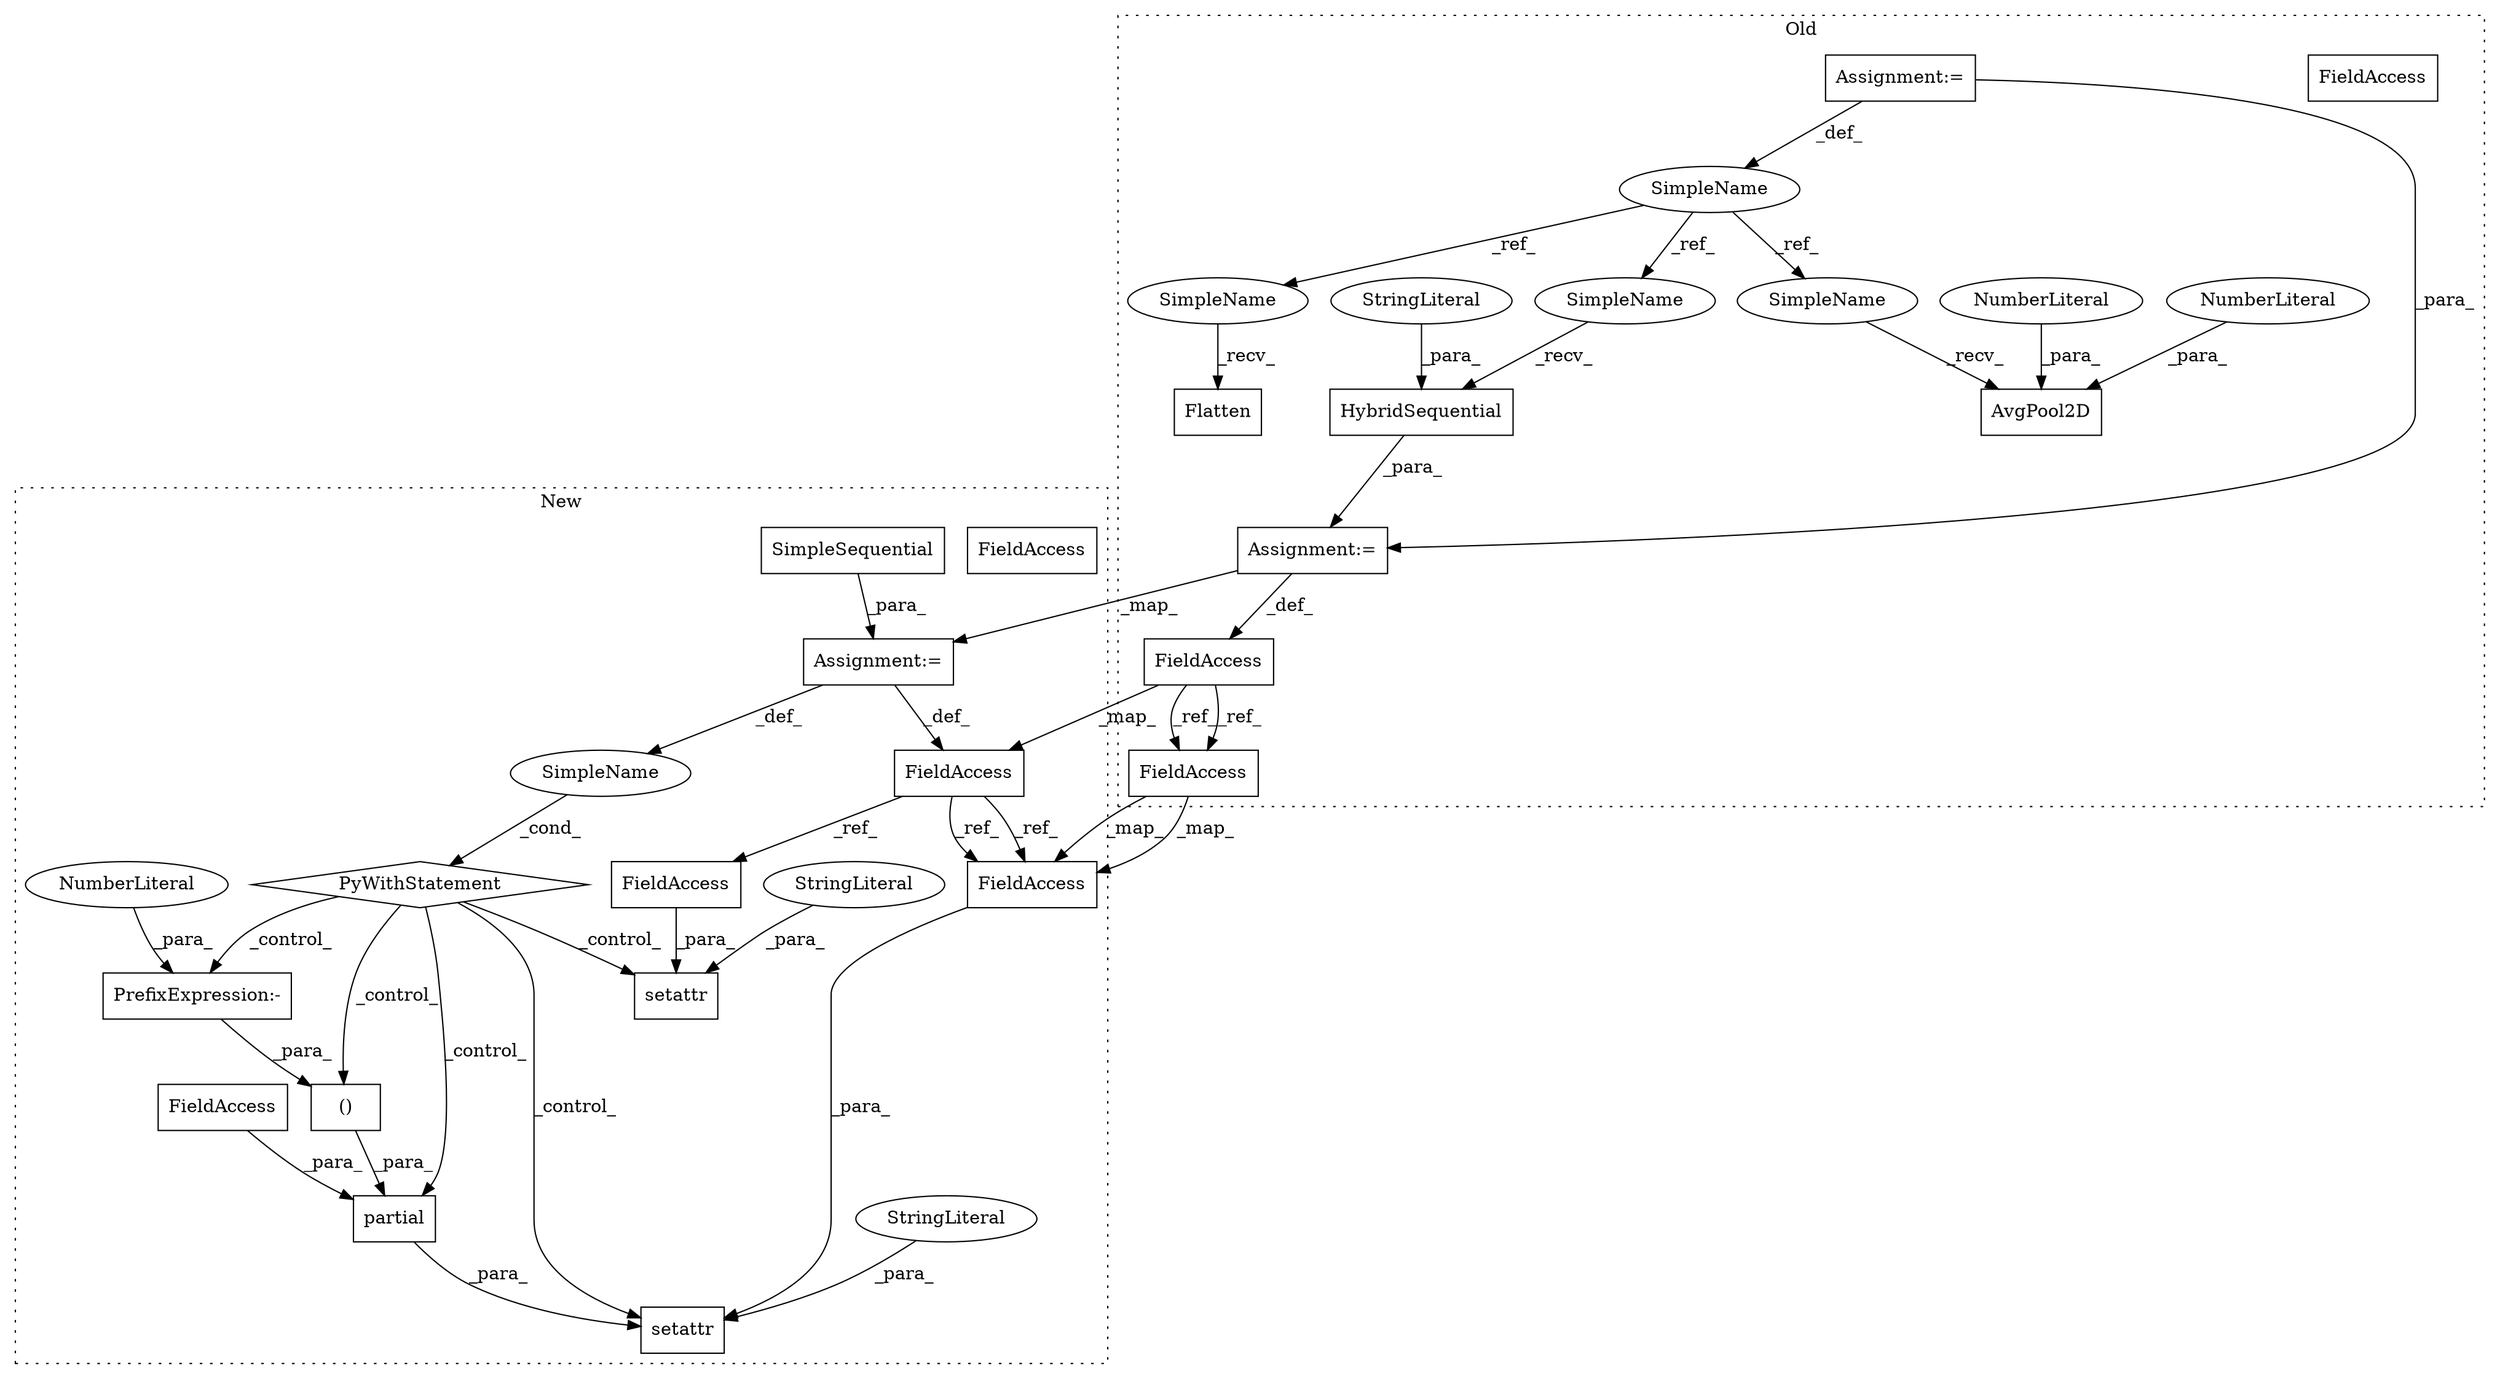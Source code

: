 digraph G {
subgraph cluster0 {
1 [label="Flatten" a="32" s="3106" l="9" shape="box"];
4 [label="SimpleName" a="42" s="1739" l="2" shape="ellipse"];
5 [label="AvgPool2D" a="32" s="2962,2975" l="10,1" shape="box"];
6 [label="HybridSequential" a="32" s="3000,3019" l="17,1" shape="box"];
8 [label="FieldAccess" a="22" s="2985" l="11" shape="box"];
10 [label="FieldAccess" a="22" s="3087" l="11" shape="box"];
12 [label="NumberLiteral" a="34" s="2972" l="1" shape="ellipse"];
13 [label="NumberLiteral" a="34" s="2974" l="1" shape="ellipse"];
20 [label="StringLiteral" a="45" s="3017" l="2" shape="ellipse"];
22 [label="Assignment:=" a="7" s="2996" l="1" shape="box"];
24 [label="Assignment:=" a="7" s="1739" l="2" shape="box"];
27 [label="SimpleName" a="42" s="2959" l="2" shape="ellipse"];
28 [label="SimpleName" a="42" s="3103" l="2" shape="ellipse"];
29 [label="SimpleName" a="42" s="2997" l="2" shape="ellipse"];
32 [label="FieldAccess" a="22" s="3087" l="11" shape="box"];
label = "Old";
style="dotted";
}
subgraph cluster1 {
2 [label="setattr" a="32" s="3479,3582" l="8,1" shape="box"];
3 [label="()" a="106" s="3558" l="22" shape="box"];
7 [label="FieldAccess" a="22" s="3317" l="11" shape="box"];
9 [label="setattr" a="32" s="3401,3468" l="8,1" shape="box"];
11 [label="FieldAccess" a="22" s="3487" l="11" shape="box"];
14 [label="PyWithStatement" a="104" s="3355,3389" l="10,2" shape="diamond"];
15 [label="SimpleName" a="42" s="" l="" shape="ellipse"];
16 [label="StringLiteral" a="45" s="3421" l="12" shape="ellipse"];
17 [label="PrefixExpression:-" a="38" s="3558" l="1" shape="box"];
18 [label="NumberLiteral" a="34" s="3559" l="1" shape="ellipse"];
19 [label="StringLiteral" a="45" s="3499" l="15" shape="ellipse"];
21 [label="Assignment:=" a="7" s="3328" l="1" shape="box"];
23 [label="SimpleSequential" a="32" s="3329" l="18" shape="box"];
25 [label="partial" a="32" s="3515,3580" l="8,2" shape="box"];
26 [label="FieldAccess" a="22" s="3523" l="7" shape="box"];
30 [label="FieldAccess" a="22" s="3409" l="11" shape="box"];
31 [label="FieldAccess" a="22" s="3487" l="11" shape="box"];
label = "New";
style="dotted";
}
3 -> 25 [label="_para_"];
4 -> 27 [label="_ref_"];
4 -> 28 [label="_ref_"];
4 -> 29 [label="_ref_"];
6 -> 22 [label="_para_"];
7 -> 31 [label="_ref_"];
7 -> 31 [label="_ref_"];
7 -> 30 [label="_ref_"];
8 -> 32 [label="_ref_"];
8 -> 7 [label="_map_"];
8 -> 32 [label="_ref_"];
12 -> 5 [label="_para_"];
13 -> 5 [label="_para_"];
14 -> 9 [label="_control_"];
14 -> 3 [label="_control_"];
14 -> 25 [label="_control_"];
14 -> 17 [label="_control_"];
14 -> 2 [label="_control_"];
15 -> 14 [label="_cond_"];
16 -> 9 [label="_para_"];
17 -> 3 [label="_para_"];
18 -> 17 [label="_para_"];
19 -> 2 [label="_para_"];
20 -> 6 [label="_para_"];
21 -> 7 [label="_def_"];
21 -> 15 [label="_def_"];
22 -> 21 [label="_map_"];
22 -> 8 [label="_def_"];
23 -> 21 [label="_para_"];
24 -> 22 [label="_para_"];
24 -> 4 [label="_def_"];
25 -> 2 [label="_para_"];
26 -> 25 [label="_para_"];
27 -> 5 [label="_recv_"];
28 -> 1 [label="_recv_"];
29 -> 6 [label="_recv_"];
30 -> 9 [label="_para_"];
31 -> 2 [label="_para_"];
32 -> 31 [label="_map_"];
32 -> 31 [label="_map_"];
}